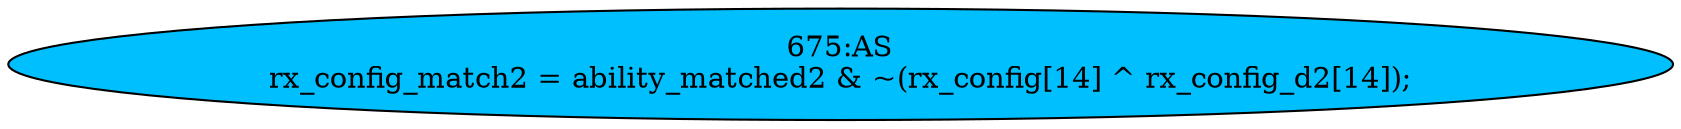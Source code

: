 strict digraph "" {
	node [label="\N"];
	"675:AS"	 [ast="<pyverilog.vparser.ast.Assign object at 0x7f702a7448d0>",
		def_var="['rx_config_match2']",
		fillcolor=deepskyblue,
		label="675:AS
rx_config_match2 = ability_matched2 & ~(rx_config[14] ^ rx_config_d2[14]);",
		statements="[]",
		style=filled,
		typ=Assign,
		use_var="['ability_matched2', 'rx_config', 'rx_config_d2']"];
}
